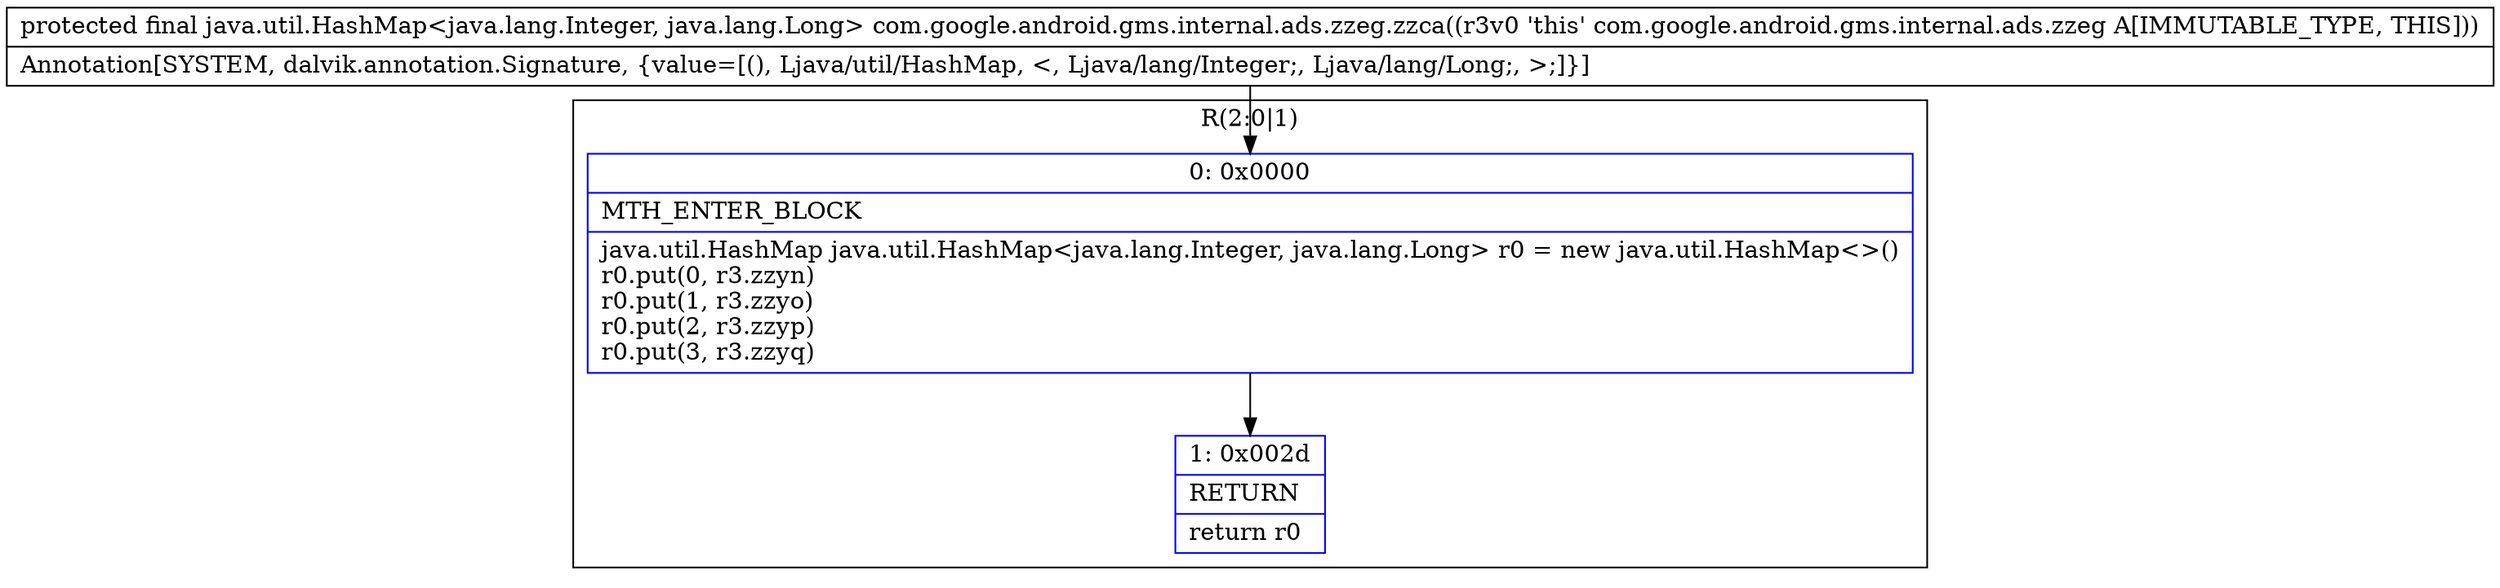 digraph "CFG forcom.google.android.gms.internal.ads.zzeg.zzca()Ljava\/util\/HashMap;" {
subgraph cluster_Region_1817012265 {
label = "R(2:0|1)";
node [shape=record,color=blue];
Node_0 [shape=record,label="{0\:\ 0x0000|MTH_ENTER_BLOCK\l|java.util.HashMap java.util.HashMap\<java.lang.Integer, java.lang.Long\> r0 = new java.util.HashMap\<\>()\lr0.put(0, r3.zzyn)\lr0.put(1, r3.zzyo)\lr0.put(2, r3.zzyp)\lr0.put(3, r3.zzyq)\l}"];
Node_1 [shape=record,label="{1\:\ 0x002d|RETURN\l|return r0\l}"];
}
MethodNode[shape=record,label="{protected final java.util.HashMap\<java.lang.Integer, java.lang.Long\> com.google.android.gms.internal.ads.zzeg.zzca((r3v0 'this' com.google.android.gms.internal.ads.zzeg A[IMMUTABLE_TYPE, THIS]))  | Annotation[SYSTEM, dalvik.annotation.Signature, \{value=[(), Ljava\/util\/HashMap, \<, Ljava\/lang\/Integer;, Ljava\/lang\/Long;, \>;]\}]\l}"];
MethodNode -> Node_0;
Node_0 -> Node_1;
}

